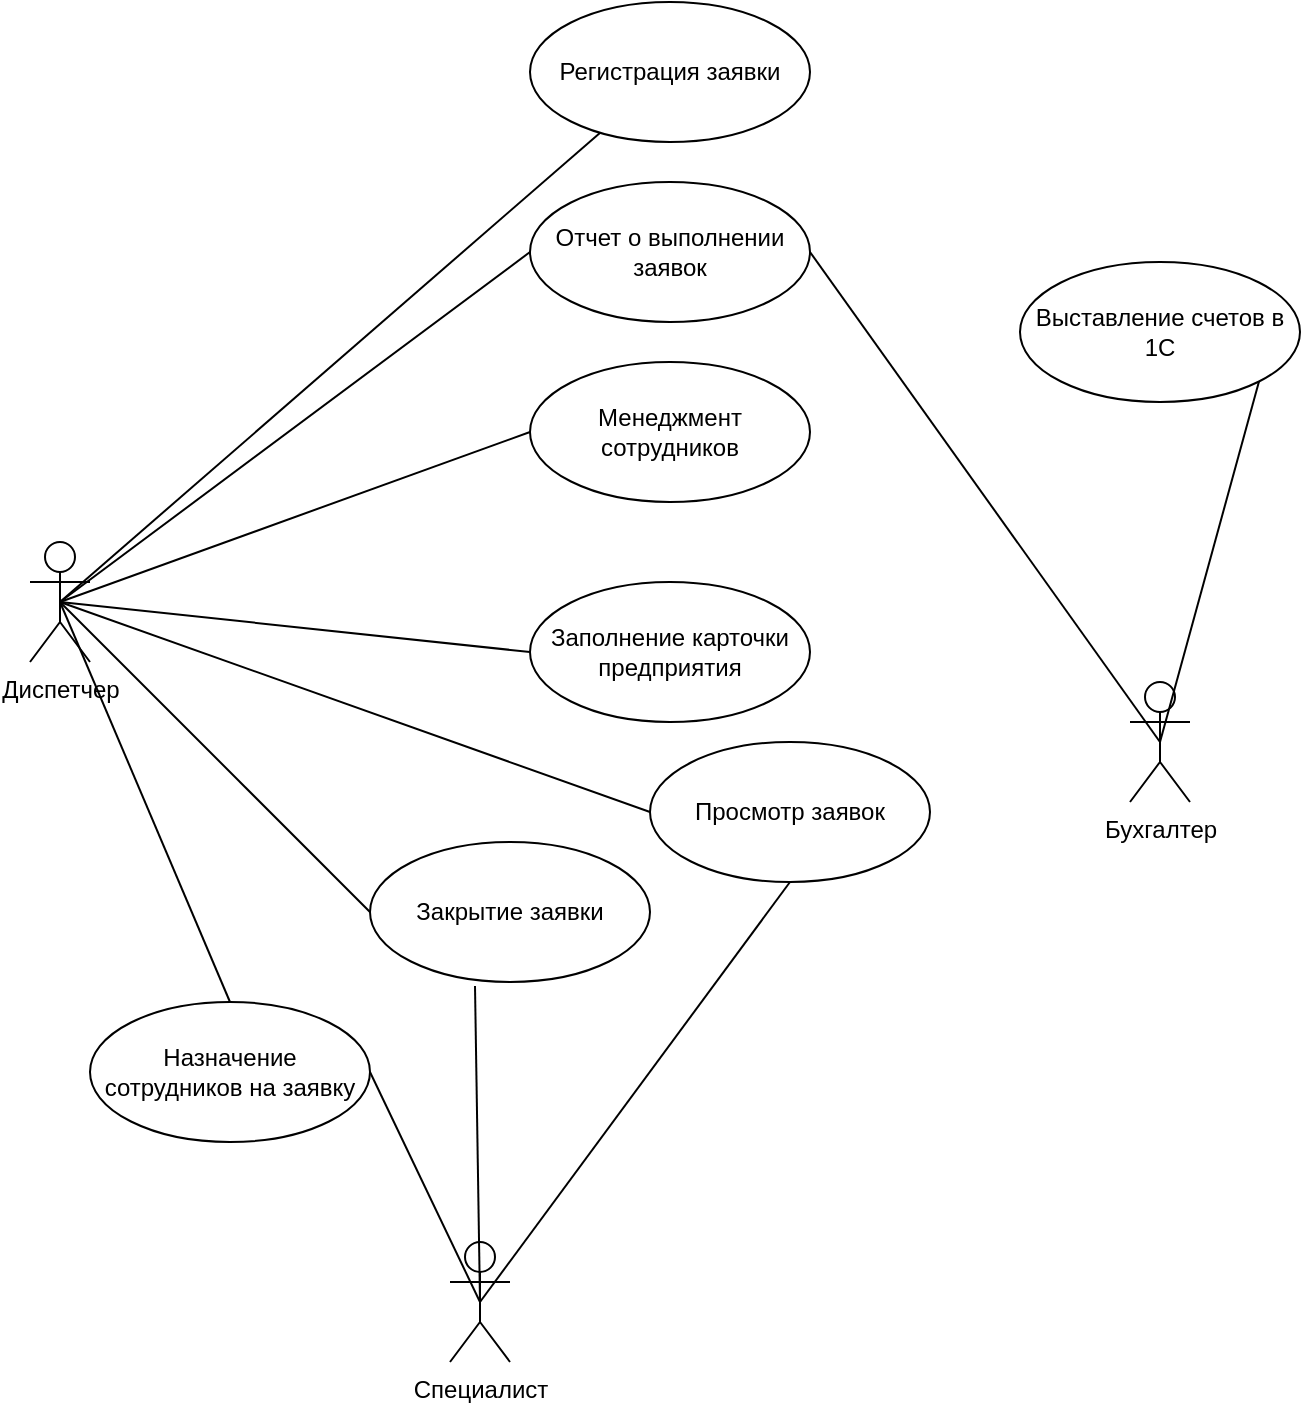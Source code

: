 <mxfile version="16.2.7"><diagram id="g3UIAVj8VEsvDJaOQvEl" name="Page-1"><mxGraphModel dx="1422" dy="772" grid="1" gridSize="10" guides="1" tooltips="1" connect="1" arrows="1" fold="1" page="1" pageScale="1" pageWidth="1169" pageHeight="827" math="0" shadow="0"><root><mxCell id="0"/><mxCell id="1" parent="0"/><mxCell id="VZFEzMFKQeHObRDpeFyZ-1" value="Диспетчер" style="shape=umlActor;verticalLabelPosition=bottom;verticalAlign=top;html=1;" vertex="1" parent="1"><mxGeometry x="70" y="370" width="30" height="60" as="geometry"/></mxCell><mxCell id="VZFEzMFKQeHObRDpeFyZ-2" value="&lt;div&gt;Бухгалтер&lt;/div&gt;" style="shape=umlActor;verticalLabelPosition=bottom;verticalAlign=top;html=1;" vertex="1" parent="1"><mxGeometry x="620" y="440" width="30" height="60" as="geometry"/></mxCell><mxCell id="VZFEzMFKQeHObRDpeFyZ-3" value="Специалист" style="shape=umlActor;verticalLabelPosition=bottom;verticalAlign=top;html=1;" vertex="1" parent="1"><mxGeometry x="280" y="720" width="30" height="60" as="geometry"/></mxCell><mxCell id="VZFEzMFKQeHObRDpeFyZ-5" value="Закрытие заявки" style="ellipse;whiteSpace=wrap;html=1;" vertex="1" parent="1"><mxGeometry x="240" y="520" width="140" height="70" as="geometry"/></mxCell><mxCell id="VZFEzMFKQeHObRDpeFyZ-6" value="Отчет о выполнении заявок" style="ellipse;whiteSpace=wrap;html=1;" vertex="1" parent="1"><mxGeometry x="320" y="190" width="140" height="70" as="geometry"/></mxCell><mxCell id="VZFEzMFKQeHObRDpeFyZ-7" value="Выставление счетов в 1С" style="ellipse;whiteSpace=wrap;html=1;" vertex="1" parent="1"><mxGeometry x="565" y="230" width="140" height="70" as="geometry"/></mxCell><mxCell id="VZFEzMFKQeHObRDpeFyZ-8" value="&lt;div&gt;Назначение сотрудников на заявку&lt;/div&gt;" style="ellipse;whiteSpace=wrap;html=1;" vertex="1" parent="1"><mxGeometry x="100" y="600" width="140" height="70" as="geometry"/></mxCell><mxCell id="VZFEzMFKQeHObRDpeFyZ-9" value="Заполнение карточки предприятия" style="ellipse;whiteSpace=wrap;html=1;" vertex="1" parent="1"><mxGeometry x="320" y="390" width="140" height="70" as="geometry"/></mxCell><mxCell id="VZFEzMFKQeHObRDpeFyZ-10" value="Регистрация заявки" style="ellipse;whiteSpace=wrap;html=1;" vertex="1" parent="1"><mxGeometry x="320" y="100" width="140" height="70" as="geometry"/></mxCell><mxCell id="VZFEzMFKQeHObRDpeFyZ-13" value="Менеджмент сотрудников" style="ellipse;whiteSpace=wrap;html=1;" vertex="1" parent="1"><mxGeometry x="320" y="280" width="140" height="70" as="geometry"/></mxCell><mxCell id="VZFEzMFKQeHObRDpeFyZ-24" value="" style="endArrow=none;html=1;rounded=0;exitX=1;exitY=1;exitDx=0;exitDy=0;entryX=0.5;entryY=0.5;entryDx=0;entryDy=0;entryPerimeter=0;" edge="1" parent="1" source="VZFEzMFKQeHObRDpeFyZ-7" target="VZFEzMFKQeHObRDpeFyZ-2"><mxGeometry width="50" height="50" relative="1" as="geometry"><mxPoint x="600" y="670" as="sourcePoint"/><mxPoint x="650" y="620" as="targetPoint"/></mxGeometry></mxCell><mxCell id="VZFEzMFKQeHObRDpeFyZ-25" value="" style="endArrow=none;html=1;rounded=0;exitX=1;exitY=0.5;exitDx=0;exitDy=0;entryX=0.5;entryY=0.5;entryDx=0;entryDy=0;entryPerimeter=0;" edge="1" parent="1" source="VZFEzMFKQeHObRDpeFyZ-6" target="VZFEzMFKQeHObRDpeFyZ-2"><mxGeometry width="50" height="50" relative="1" as="geometry"><mxPoint x="639.997" y="449.999" as="sourcePoint"/><mxPoint x="760.5" y="580.949" as="targetPoint"/></mxGeometry></mxCell><mxCell id="VZFEzMFKQeHObRDpeFyZ-26" value="" style="endArrow=none;html=1;rounded=0;entryX=0.375;entryY=1.029;entryDx=0;entryDy=0;entryPerimeter=0;exitX=0.5;exitY=0.5;exitDx=0;exitDy=0;exitPerimeter=0;" edge="1" parent="1" source="VZFEzMFKQeHObRDpeFyZ-3" target="VZFEzMFKQeHObRDpeFyZ-5"><mxGeometry width="50" height="50" relative="1" as="geometry"><mxPoint x="355" y="730" as="sourcePoint"/><mxPoint x="650.5" y="730.949" as="targetPoint"/></mxGeometry></mxCell><mxCell id="VZFEzMFKQeHObRDpeFyZ-27" value="" style="endArrow=none;html=1;rounded=0;entryX=1;entryY=0.5;entryDx=0;entryDy=0;exitX=0.5;exitY=0.5;exitDx=0;exitDy=0;exitPerimeter=0;" edge="1" parent="1" source="VZFEzMFKQeHObRDpeFyZ-3" target="VZFEzMFKQeHObRDpeFyZ-8"><mxGeometry width="50" height="50" relative="1" as="geometry"><mxPoint x="355" y="730" as="sourcePoint"/><mxPoint x="840" y="493.699" as="targetPoint"/></mxGeometry></mxCell><mxCell id="VZFEzMFKQeHObRDpeFyZ-28" value="" style="endArrow=none;html=1;rounded=0;exitX=0.5;exitY=0.5;exitDx=0;exitDy=0;exitPerimeter=0;" edge="1" parent="1" source="VZFEzMFKQeHObRDpeFyZ-1" target="VZFEzMFKQeHObRDpeFyZ-10"><mxGeometry width="50" height="50" relative="1" as="geometry"><mxPoint x="60" y="550" as="sourcePoint"/><mxPoint x="850" y="503.699" as="targetPoint"/></mxGeometry></mxCell><mxCell id="VZFEzMFKQeHObRDpeFyZ-29" value="" style="endArrow=none;html=1;rounded=0;exitX=0;exitY=0.5;exitDx=0;exitDy=0;entryX=0.5;entryY=0.5;entryDx=0;entryDy=0;entryPerimeter=0;" edge="1" parent="1" source="VZFEzMFKQeHObRDpeFyZ-9" target="VZFEzMFKQeHObRDpeFyZ-1"><mxGeometry width="50" height="50" relative="1" as="geometry"><mxPoint x="739.497" y="382.749" as="sourcePoint"/><mxPoint x="860" y="513.699" as="targetPoint"/></mxGeometry></mxCell><mxCell id="VZFEzMFKQeHObRDpeFyZ-30" value="" style="endArrow=none;html=1;rounded=0;entryX=0;entryY=0.5;entryDx=0;entryDy=0;exitX=0.5;exitY=0.5;exitDx=0;exitDy=0;exitPerimeter=0;" edge="1" parent="1" source="VZFEzMFKQeHObRDpeFyZ-1" target="VZFEzMFKQeHObRDpeFyZ-13"><mxGeometry width="50" height="50" relative="1" as="geometry"><mxPoint x="749.497" y="392.749" as="sourcePoint"/><mxPoint x="870" y="523.699" as="targetPoint"/></mxGeometry></mxCell><mxCell id="VZFEzMFKQeHObRDpeFyZ-31" value="" style="endArrow=none;html=1;rounded=0;entryX=0;entryY=0.5;entryDx=0;entryDy=0;exitX=0.5;exitY=0.5;exitDx=0;exitDy=0;exitPerimeter=0;" edge="1" parent="1" source="VZFEzMFKQeHObRDpeFyZ-1" target="VZFEzMFKQeHObRDpeFyZ-6"><mxGeometry width="50" height="50" relative="1" as="geometry"><mxPoint x="60" y="550" as="sourcePoint"/><mxPoint x="300.5" y="579.999" as="targetPoint"/></mxGeometry></mxCell><mxCell id="VZFEzMFKQeHObRDpeFyZ-34" value="" style="endArrow=none;html=1;rounded=0;entryX=0;entryY=0.5;entryDx=0;entryDy=0;exitX=0.5;exitY=0.5;exitDx=0;exitDy=0;exitPerimeter=0;" edge="1" parent="1" source="VZFEzMFKQeHObRDpeFyZ-1" target="VZFEzMFKQeHObRDpeFyZ-5"><mxGeometry width="50" height="50" relative="1" as="geometry"><mxPoint x="30" y="480" as="sourcePoint"/><mxPoint x="890" y="543.699" as="targetPoint"/></mxGeometry></mxCell><mxCell id="VZFEzMFKQeHObRDpeFyZ-35" value="" style="endArrow=none;html=1;rounded=0;exitX=0.5;exitY=0;exitDx=0;exitDy=0;entryX=0.5;entryY=0.5;entryDx=0;entryDy=0;entryPerimeter=0;" edge="1" parent="1" source="VZFEzMFKQeHObRDpeFyZ-8" target="VZFEzMFKQeHObRDpeFyZ-1"><mxGeometry width="50" height="50" relative="1" as="geometry"><mxPoint x="779.497" y="422.749" as="sourcePoint"/><mxPoint x="900" y="553.699" as="targetPoint"/></mxGeometry></mxCell><mxCell id="VZFEzMFKQeHObRDpeFyZ-40" value="Просмотр заявок" style="ellipse;whiteSpace=wrap;html=1;" vertex="1" parent="1"><mxGeometry x="380" y="470" width="140" height="70" as="geometry"/></mxCell><mxCell id="VZFEzMFKQeHObRDpeFyZ-41" value="" style="endArrow=none;html=1;rounded=0;exitX=0;exitY=0.5;exitDx=0;exitDy=0;entryX=0.5;entryY=0.5;entryDx=0;entryDy=0;entryPerimeter=0;" edge="1" parent="1" source="VZFEzMFKQeHObRDpeFyZ-40" target="VZFEzMFKQeHObRDpeFyZ-1"><mxGeometry width="50" height="50" relative="1" as="geometry"><mxPoint x="739.497" y="472.749" as="sourcePoint"/><mxPoint x="85" y="490" as="targetPoint"/></mxGeometry></mxCell><mxCell id="VZFEzMFKQeHObRDpeFyZ-42" value="" style="endArrow=none;html=1;rounded=0;entryX=0.5;entryY=1;entryDx=0;entryDy=0;exitX=0.5;exitY=0.5;exitDx=0;exitDy=0;exitPerimeter=0;" edge="1" parent="1" source="VZFEzMFKQeHObRDpeFyZ-3" target="VZFEzMFKQeHObRDpeFyZ-40"><mxGeometry width="50" height="50" relative="1" as="geometry"><mxPoint x="305" y="760" as="sourcePoint"/><mxPoint x="302.5" y="602.03" as="targetPoint"/></mxGeometry></mxCell></root></mxGraphModel></diagram></mxfile>